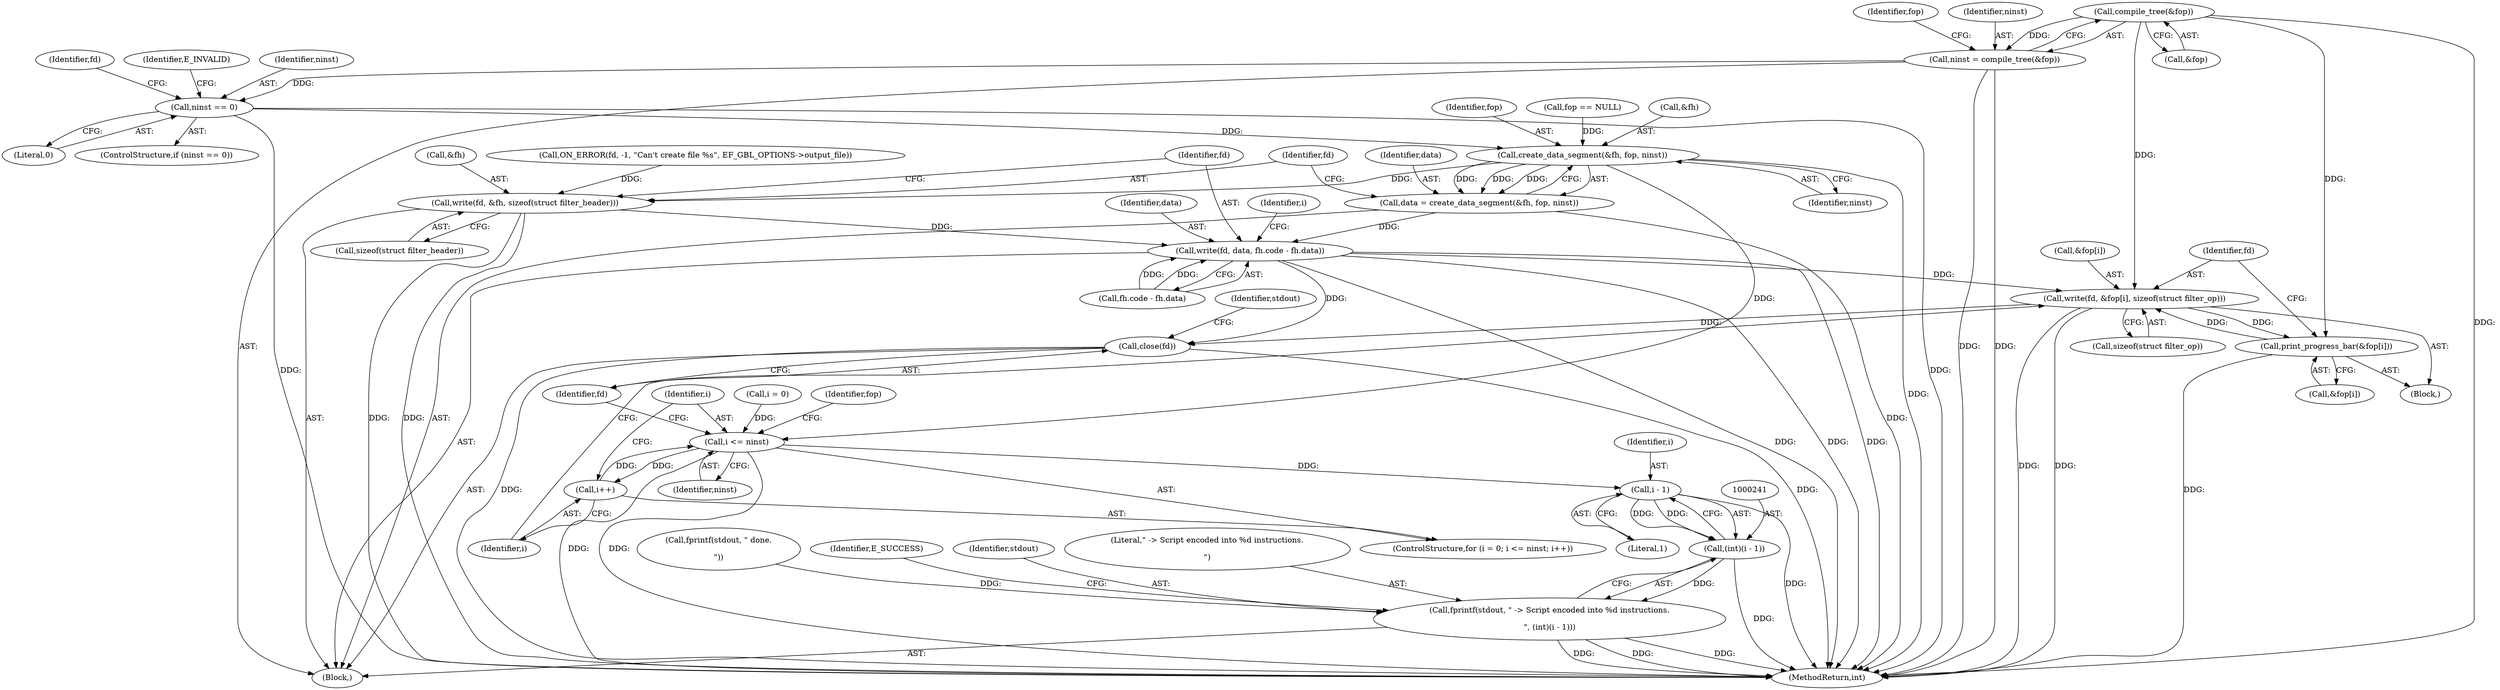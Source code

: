 digraph "0_ettercap_626dc56686f15f2dda13c48f78c2a666cb6d8506_1@pointer" {
"1000118" [label="(Call,compile_tree(&fop))"];
"1000116" [label="(Call,ninst = compile_tree(&fop))"];
"1000129" [label="(Call,ninst == 0)"];
"1000188" [label="(Call,create_data_segment(&fh, fop, ninst))"];
"1000186" [label="(Call,data = create_data_segment(&fh, fop, ninst))"];
"1000199" [label="(Call,write(fd, data, fh.code - fh.data))"];
"1000224" [label="(Call,write(fd, &fop[i], sizeof(struct filter_op)))"];
"1000219" [label="(Call,print_progress_bar(&fop[i]))"];
"1000232" [label="(Call,close(fd))"];
"1000193" [label="(Call,write(fd, &fh, sizeof(struct filter_header)))"];
"1000213" [label="(Call,i <= ninst)"];
"1000216" [label="(Call,i++)"];
"1000242" [label="(Call,i - 1)"];
"1000240" [label="(Call,(int)(i - 1))"];
"1000237" [label="(Call,fprintf(stdout, \" -> Script encoded into %d instructions.\n\n\", (int)(i - 1)))"];
"1000225" [label="(Identifier,fd)"];
"1000197" [label="(Call,sizeof(struct filter_header))"];
"1000238" [label="(Identifier,stdout)"];
"1000191" [label="(Identifier,fop)"];
"1000239" [label="(Literal,\" -> Script encoded into %d instructions.\n\n\")"];
"1000210" [label="(Call,i = 0)"];
"1000217" [label="(Identifier,i)"];
"1000149" [label="(Call,ON_ERROR(fd, -1, \"Can't create file %s\", EF_GBL_OPTIONS->output_file))"];
"1000195" [label="(Call,&fh)"];
"1000244" [label="(Literal,1)"];
"1000234" [label="(Call,fprintf(stdout, \" done.\n\n\"))"];
"1000202" [label="(Call,fh.code - fh.data)"];
"1000201" [label="(Identifier,data)"];
"1000193" [label="(Call,write(fd, &fh, sizeof(struct filter_header)))"];
"1000213" [label="(Call,i <= ninst)"];
"1000219" [label="(Call,print_progress_bar(&fop[i]))"];
"1000194" [label="(Identifier,fd)"];
"1000216" [label="(Call,i++)"];
"1000218" [label="(Block,)"];
"1000123" [label="(Identifier,fop)"];
"1000122" [label="(Call,fop == NULL)"];
"1000136" [label="(Identifier,fd)"];
"1000224" [label="(Call,write(fd, &fop[i], sizeof(struct filter_op)))"];
"1000220" [label="(Call,&fop[i])"];
"1000200" [label="(Identifier,fd)"];
"1000189" [label="(Call,&fh)"];
"1000214" [label="(Identifier,i)"];
"1000246" [label="(Identifier,E_SUCCESS)"];
"1000209" [label="(ControlStructure,for (i = 0; i <= ninst; i++))"];
"1000222" [label="(Identifier,fop)"];
"1000240" [label="(Call,(int)(i - 1))"];
"1000129" [label="(Call,ninst == 0)"];
"1000188" [label="(Call,create_data_segment(&fh, fop, ninst))"];
"1000109" [label="(Block,)"];
"1000187" [label="(Identifier,data)"];
"1000119" [label="(Call,&fop)"];
"1000199" [label="(Call,write(fd, data, fh.code - fh.data))"];
"1000235" [label="(Identifier,stdout)"];
"1000192" [label="(Identifier,ninst)"];
"1000211" [label="(Identifier,i)"];
"1000226" [label="(Call,&fop[i])"];
"1000117" [label="(Identifier,ninst)"];
"1000130" [label="(Identifier,ninst)"];
"1000242" [label="(Call,i - 1)"];
"1000233" [label="(Identifier,fd)"];
"1000134" [label="(Identifier,E_INVALID)"];
"1000237" [label="(Call,fprintf(stdout, \" -> Script encoded into %d instructions.\n\n\", (int)(i - 1)))"];
"1000116" [label="(Call,ninst = compile_tree(&fop))"];
"1000128" [label="(ControlStructure,if (ninst == 0))"];
"1000230" [label="(Call,sizeof(struct filter_op))"];
"1000215" [label="(Identifier,ninst)"];
"1000243" [label="(Identifier,i)"];
"1000247" [label="(MethodReturn,int)"];
"1000186" [label="(Call,data = create_data_segment(&fh, fop, ninst))"];
"1000118" [label="(Call,compile_tree(&fop))"];
"1000131" [label="(Literal,0)"];
"1000232" [label="(Call,close(fd))"];
"1000118" -> "1000116"  [label="AST: "];
"1000118" -> "1000119"  [label="CFG: "];
"1000119" -> "1000118"  [label="AST: "];
"1000116" -> "1000118"  [label="CFG: "];
"1000118" -> "1000247"  [label="DDG: "];
"1000118" -> "1000116"  [label="DDG: "];
"1000118" -> "1000219"  [label="DDG: "];
"1000118" -> "1000224"  [label="DDG: "];
"1000116" -> "1000109"  [label="AST: "];
"1000117" -> "1000116"  [label="AST: "];
"1000123" -> "1000116"  [label="CFG: "];
"1000116" -> "1000247"  [label="DDG: "];
"1000116" -> "1000247"  [label="DDG: "];
"1000116" -> "1000129"  [label="DDG: "];
"1000129" -> "1000128"  [label="AST: "];
"1000129" -> "1000131"  [label="CFG: "];
"1000130" -> "1000129"  [label="AST: "];
"1000131" -> "1000129"  [label="AST: "];
"1000134" -> "1000129"  [label="CFG: "];
"1000136" -> "1000129"  [label="CFG: "];
"1000129" -> "1000247"  [label="DDG: "];
"1000129" -> "1000247"  [label="DDG: "];
"1000129" -> "1000188"  [label="DDG: "];
"1000188" -> "1000186"  [label="AST: "];
"1000188" -> "1000192"  [label="CFG: "];
"1000189" -> "1000188"  [label="AST: "];
"1000191" -> "1000188"  [label="AST: "];
"1000192" -> "1000188"  [label="AST: "];
"1000186" -> "1000188"  [label="CFG: "];
"1000188" -> "1000247"  [label="DDG: "];
"1000188" -> "1000186"  [label="DDG: "];
"1000188" -> "1000186"  [label="DDG: "];
"1000188" -> "1000186"  [label="DDG: "];
"1000122" -> "1000188"  [label="DDG: "];
"1000188" -> "1000193"  [label="DDG: "];
"1000188" -> "1000213"  [label="DDG: "];
"1000186" -> "1000109"  [label="AST: "];
"1000187" -> "1000186"  [label="AST: "];
"1000194" -> "1000186"  [label="CFG: "];
"1000186" -> "1000247"  [label="DDG: "];
"1000186" -> "1000199"  [label="DDG: "];
"1000199" -> "1000109"  [label="AST: "];
"1000199" -> "1000202"  [label="CFG: "];
"1000200" -> "1000199"  [label="AST: "];
"1000201" -> "1000199"  [label="AST: "];
"1000202" -> "1000199"  [label="AST: "];
"1000211" -> "1000199"  [label="CFG: "];
"1000199" -> "1000247"  [label="DDG: "];
"1000199" -> "1000247"  [label="DDG: "];
"1000199" -> "1000247"  [label="DDG: "];
"1000193" -> "1000199"  [label="DDG: "];
"1000202" -> "1000199"  [label="DDG: "];
"1000202" -> "1000199"  [label="DDG: "];
"1000199" -> "1000224"  [label="DDG: "];
"1000199" -> "1000232"  [label="DDG: "];
"1000224" -> "1000218"  [label="AST: "];
"1000224" -> "1000230"  [label="CFG: "];
"1000225" -> "1000224"  [label="AST: "];
"1000226" -> "1000224"  [label="AST: "];
"1000230" -> "1000224"  [label="AST: "];
"1000217" -> "1000224"  [label="CFG: "];
"1000224" -> "1000247"  [label="DDG: "];
"1000224" -> "1000247"  [label="DDG: "];
"1000224" -> "1000219"  [label="DDG: "];
"1000219" -> "1000224"  [label="DDG: "];
"1000224" -> "1000232"  [label="DDG: "];
"1000219" -> "1000218"  [label="AST: "];
"1000219" -> "1000220"  [label="CFG: "];
"1000220" -> "1000219"  [label="AST: "];
"1000225" -> "1000219"  [label="CFG: "];
"1000219" -> "1000247"  [label="DDG: "];
"1000232" -> "1000109"  [label="AST: "];
"1000232" -> "1000233"  [label="CFG: "];
"1000233" -> "1000232"  [label="AST: "];
"1000235" -> "1000232"  [label="CFG: "];
"1000232" -> "1000247"  [label="DDG: "];
"1000232" -> "1000247"  [label="DDG: "];
"1000193" -> "1000109"  [label="AST: "];
"1000193" -> "1000197"  [label="CFG: "];
"1000194" -> "1000193"  [label="AST: "];
"1000195" -> "1000193"  [label="AST: "];
"1000197" -> "1000193"  [label="AST: "];
"1000200" -> "1000193"  [label="CFG: "];
"1000193" -> "1000247"  [label="DDG: "];
"1000193" -> "1000247"  [label="DDG: "];
"1000149" -> "1000193"  [label="DDG: "];
"1000213" -> "1000209"  [label="AST: "];
"1000213" -> "1000215"  [label="CFG: "];
"1000214" -> "1000213"  [label="AST: "];
"1000215" -> "1000213"  [label="AST: "];
"1000222" -> "1000213"  [label="CFG: "];
"1000233" -> "1000213"  [label="CFG: "];
"1000213" -> "1000247"  [label="DDG: "];
"1000213" -> "1000247"  [label="DDG: "];
"1000216" -> "1000213"  [label="DDG: "];
"1000210" -> "1000213"  [label="DDG: "];
"1000213" -> "1000216"  [label="DDG: "];
"1000213" -> "1000242"  [label="DDG: "];
"1000216" -> "1000209"  [label="AST: "];
"1000216" -> "1000217"  [label="CFG: "];
"1000217" -> "1000216"  [label="AST: "];
"1000214" -> "1000216"  [label="CFG: "];
"1000242" -> "1000240"  [label="AST: "];
"1000242" -> "1000244"  [label="CFG: "];
"1000243" -> "1000242"  [label="AST: "];
"1000244" -> "1000242"  [label="AST: "];
"1000240" -> "1000242"  [label="CFG: "];
"1000242" -> "1000247"  [label="DDG: "];
"1000242" -> "1000240"  [label="DDG: "];
"1000242" -> "1000240"  [label="DDG: "];
"1000240" -> "1000237"  [label="AST: "];
"1000241" -> "1000240"  [label="AST: "];
"1000237" -> "1000240"  [label="CFG: "];
"1000240" -> "1000247"  [label="DDG: "];
"1000240" -> "1000237"  [label="DDG: "];
"1000237" -> "1000109"  [label="AST: "];
"1000238" -> "1000237"  [label="AST: "];
"1000239" -> "1000237"  [label="AST: "];
"1000246" -> "1000237"  [label="CFG: "];
"1000237" -> "1000247"  [label="DDG: "];
"1000237" -> "1000247"  [label="DDG: "];
"1000237" -> "1000247"  [label="DDG: "];
"1000234" -> "1000237"  [label="DDG: "];
}
